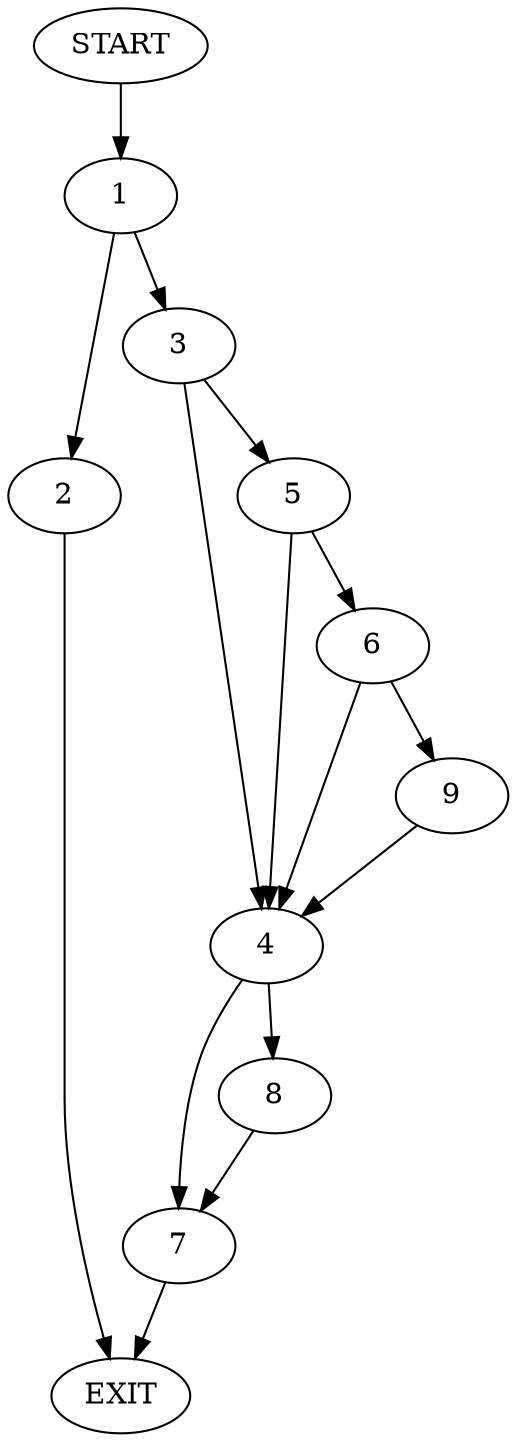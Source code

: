 digraph {
0 [label="START"]
10 [label="EXIT"]
0 -> 1
1 -> 2
1 -> 3
3 -> 4
3 -> 5
2 -> 10
5 -> 4
5 -> 6
4 -> 7
4 -> 8
6 -> 4
6 -> 9
9 -> 4
8 -> 7
7 -> 10
}
